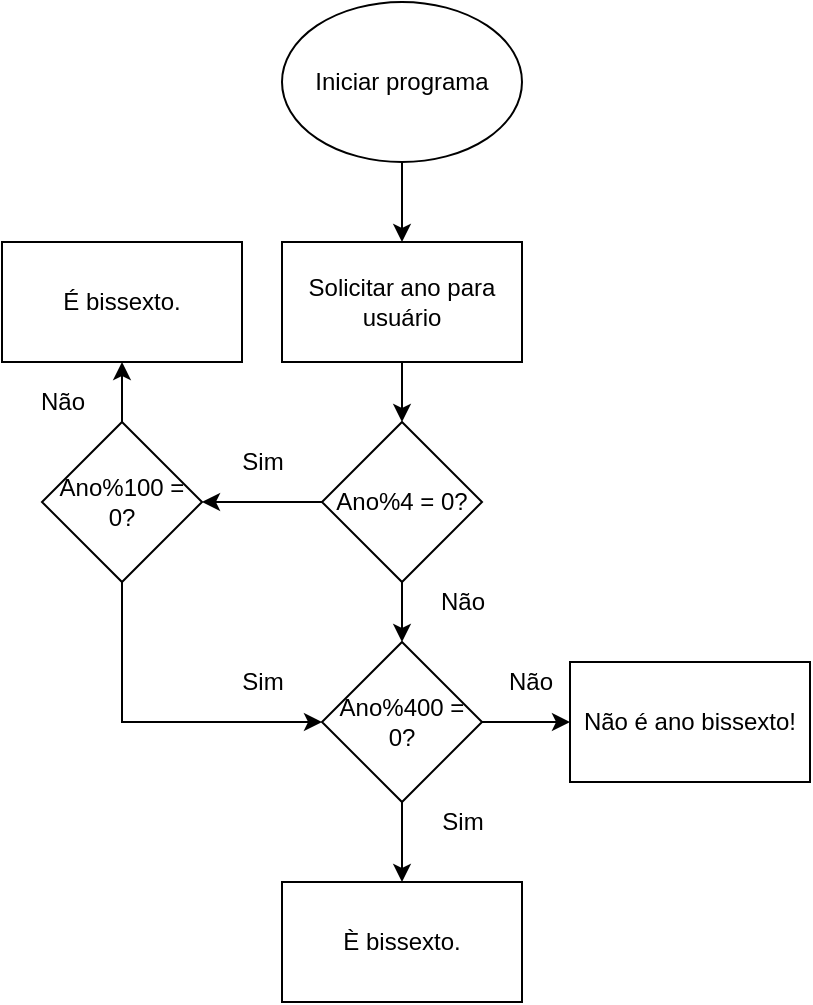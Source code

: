 <mxfile version="16.2.2" type="github">
  <diagram id="i6pk71MMRM4OO4OPl3bH" name="Page-1">
    <mxGraphModel dx="1284" dy="482" grid="1" gridSize="10" guides="1" tooltips="1" connect="1" arrows="1" fold="1" page="1" pageScale="1" pageWidth="827" pageHeight="1169" math="0" shadow="0">
      <root>
        <mxCell id="0" />
        <mxCell id="1" parent="0" />
        <mxCell id="bXm7J7abLn25Eofm2t-N-3" value="" style="edgeStyle=orthogonalEdgeStyle;rounded=0;orthogonalLoop=1;jettySize=auto;html=1;" edge="1" parent="1" source="bXm7J7abLn25Eofm2t-N-1" target="bXm7J7abLn25Eofm2t-N-2">
          <mxGeometry relative="1" as="geometry" />
        </mxCell>
        <mxCell id="bXm7J7abLn25Eofm2t-N-1" value="Iniciar programa" style="ellipse;whiteSpace=wrap;html=1;" vertex="1" parent="1">
          <mxGeometry x="310" y="40" width="120" height="80" as="geometry" />
        </mxCell>
        <mxCell id="bXm7J7abLn25Eofm2t-N-5" value="" style="edgeStyle=orthogonalEdgeStyle;rounded=0;orthogonalLoop=1;jettySize=auto;html=1;" edge="1" parent="1" source="bXm7J7abLn25Eofm2t-N-2" target="bXm7J7abLn25Eofm2t-N-4">
          <mxGeometry relative="1" as="geometry" />
        </mxCell>
        <mxCell id="bXm7J7abLn25Eofm2t-N-2" value="Solicitar ano para usuário" style="whiteSpace=wrap;html=1;" vertex="1" parent="1">
          <mxGeometry x="310" y="160" width="120" height="60" as="geometry" />
        </mxCell>
        <mxCell id="bXm7J7abLn25Eofm2t-N-7" value="" style="edgeStyle=orthogonalEdgeStyle;rounded=0;orthogonalLoop=1;jettySize=auto;html=1;" edge="1" parent="1" source="bXm7J7abLn25Eofm2t-N-4" target="bXm7J7abLn25Eofm2t-N-30">
          <mxGeometry relative="1" as="geometry">
            <mxPoint x="540" y="290" as="targetPoint" />
            <Array as="points" />
          </mxGeometry>
        </mxCell>
        <mxCell id="bXm7J7abLn25Eofm2t-N-9" value="" style="edgeStyle=orthogonalEdgeStyle;rounded=0;orthogonalLoop=1;jettySize=auto;html=1;" edge="1" parent="1" source="bXm7J7abLn25Eofm2t-N-4" target="bXm7J7abLn25Eofm2t-N-8">
          <mxGeometry relative="1" as="geometry" />
        </mxCell>
        <mxCell id="bXm7J7abLn25Eofm2t-N-4" value="Ano%4 = 0?" style="rhombus;whiteSpace=wrap;html=1;" vertex="1" parent="1">
          <mxGeometry x="330" y="250" width="80" height="80" as="geometry" />
        </mxCell>
        <mxCell id="bXm7J7abLn25Eofm2t-N-27" value="" style="edgeStyle=orthogonalEdgeStyle;rounded=0;orthogonalLoop=1;jettySize=auto;html=1;" edge="1" parent="1" source="bXm7J7abLn25Eofm2t-N-8" target="bXm7J7abLn25Eofm2t-N-26">
          <mxGeometry relative="1" as="geometry" />
        </mxCell>
        <mxCell id="bXm7J7abLn25Eofm2t-N-36" style="edgeStyle=orthogonalEdgeStyle;rounded=0;orthogonalLoop=1;jettySize=auto;html=1;entryX=0;entryY=0.5;entryDx=0;entryDy=0;" edge="1" parent="1" source="bXm7J7abLn25Eofm2t-N-8" target="bXm7J7abLn25Eofm2t-N-30">
          <mxGeometry relative="1" as="geometry">
            <Array as="points">
              <mxPoint x="230" y="400" />
            </Array>
          </mxGeometry>
        </mxCell>
        <mxCell id="bXm7J7abLn25Eofm2t-N-8" value="Ano%100 = 0?" style="rhombus;whiteSpace=wrap;html=1;" vertex="1" parent="1">
          <mxGeometry x="190" y="250" width="80" height="80" as="geometry" />
        </mxCell>
        <mxCell id="bXm7J7abLn25Eofm2t-N-13" value="" style="edgeStyle=orthogonalEdgeStyle;rounded=0;orthogonalLoop=1;jettySize=auto;html=1;exitX=0.5;exitY=1;exitDx=0;exitDy=0;" edge="1" parent="1" source="bXm7J7abLn25Eofm2t-N-30" target="bXm7J7abLn25Eofm2t-N-12">
          <mxGeometry relative="1" as="geometry">
            <mxPoint x="410" y="530" as="sourcePoint" />
          </mxGeometry>
        </mxCell>
        <mxCell id="bXm7J7abLn25Eofm2t-N-12" value="È bissexto." style="whiteSpace=wrap;html=1;" vertex="1" parent="1">
          <mxGeometry x="310" y="480" width="120" height="60" as="geometry" />
        </mxCell>
        <mxCell id="bXm7J7abLn25Eofm2t-N-14" value="Não" style="text;html=1;align=center;verticalAlign=middle;resizable=0;points=[];autosize=1;strokeColor=none;fillColor=none;" vertex="1" parent="1">
          <mxGeometry x="380" y="330" width="40" height="20" as="geometry" />
        </mxCell>
        <mxCell id="bXm7J7abLn25Eofm2t-N-15" value="Sim" style="text;html=1;align=center;verticalAlign=middle;resizable=0;points=[];autosize=1;strokeColor=none;fillColor=none;" vertex="1" parent="1">
          <mxGeometry x="280" y="260" width="40" height="20" as="geometry" />
        </mxCell>
        <mxCell id="bXm7J7abLn25Eofm2t-N-17" value="Sim" style="text;html=1;align=center;verticalAlign=middle;resizable=0;points=[];autosize=1;strokeColor=none;fillColor=none;" vertex="1" parent="1">
          <mxGeometry x="380" y="440" width="40" height="20" as="geometry" />
        </mxCell>
        <mxCell id="bXm7J7abLn25Eofm2t-N-26" value="É bissexto." style="whiteSpace=wrap;html=1;" vertex="1" parent="1">
          <mxGeometry x="170" y="160" width="120" height="60" as="geometry" />
        </mxCell>
        <mxCell id="bXm7J7abLn25Eofm2t-N-28" value="Não" style="text;html=1;align=center;verticalAlign=middle;resizable=0;points=[];autosize=1;strokeColor=none;fillColor=none;" vertex="1" parent="1">
          <mxGeometry x="180" y="230" width="40" height="20" as="geometry" />
        </mxCell>
        <mxCell id="bXm7J7abLn25Eofm2t-N-30" value="Ano%400 = 0?" style="rhombus;whiteSpace=wrap;html=1;" vertex="1" parent="1">
          <mxGeometry x="330" y="360" width="80" height="80" as="geometry" />
        </mxCell>
        <mxCell id="bXm7J7abLn25Eofm2t-N-32" value="&lt;span&gt;Não é ano bissexto!&lt;/span&gt;" style="whiteSpace=wrap;html=1;" vertex="1" parent="1">
          <mxGeometry x="454" y="370" width="120" height="60" as="geometry" />
        </mxCell>
        <mxCell id="bXm7J7abLn25Eofm2t-N-33" value="" style="edgeStyle=orthogonalEdgeStyle;rounded=0;orthogonalLoop=1;jettySize=auto;html=1;exitX=1;exitY=0.5;exitDx=0;exitDy=0;entryX=0;entryY=0.5;entryDx=0;entryDy=0;" edge="1" parent="1" source="bXm7J7abLn25Eofm2t-N-30" target="bXm7J7abLn25Eofm2t-N-32">
          <mxGeometry relative="1" as="geometry">
            <mxPoint x="420" y="300" as="sourcePoint" />
            <mxPoint x="490" y="300" as="targetPoint" />
            <Array as="points" />
          </mxGeometry>
        </mxCell>
        <mxCell id="bXm7J7abLn25Eofm2t-N-34" value="Não" style="text;html=1;align=center;verticalAlign=middle;resizable=0;points=[];autosize=1;strokeColor=none;fillColor=none;" vertex="1" parent="1">
          <mxGeometry x="414" y="370" width="40" height="20" as="geometry" />
        </mxCell>
        <mxCell id="bXm7J7abLn25Eofm2t-N-37" value="Sim" style="text;html=1;align=center;verticalAlign=middle;resizable=0;points=[];autosize=1;strokeColor=none;fillColor=none;" vertex="1" parent="1">
          <mxGeometry x="280" y="370" width="40" height="20" as="geometry" />
        </mxCell>
      </root>
    </mxGraphModel>
  </diagram>
</mxfile>
